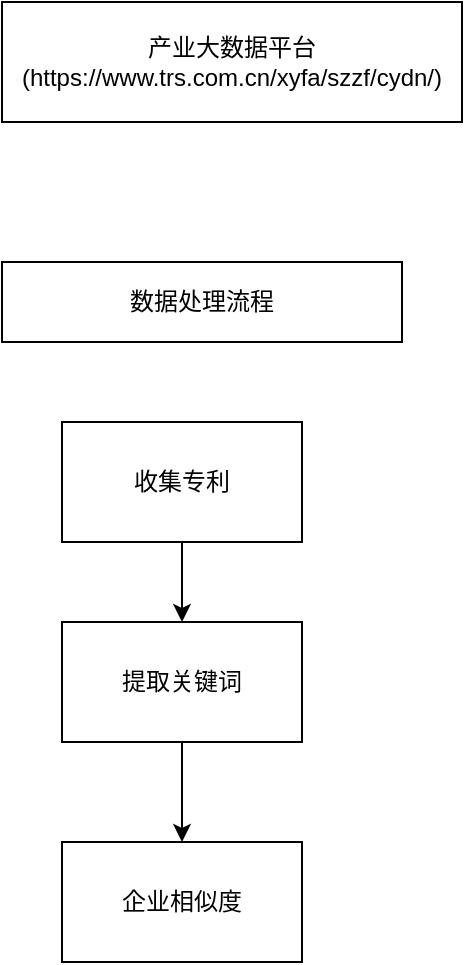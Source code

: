 <mxfile version="27.0.9">
  <diagram name="第 1 页" id="GHzaLnk0Py_9Dc-hwwJO">
    <mxGraphModel dx="946" dy="609" grid="1" gridSize="10" guides="1" tooltips="1" connect="1" arrows="1" fold="1" page="1" pageScale="1" pageWidth="827" pageHeight="1169" math="0" shadow="0">
      <root>
        <mxCell id="0" />
        <mxCell id="1" parent="0" />
        <mxCell id="g2JZpCZXmqbcSDM-ghkZ-1" value="产业大数据平台&lt;br&gt;(https://www.trs.com.cn/xyfa/szzf/cydn/)" style="rounded=0;whiteSpace=wrap;html=1;" vertex="1" parent="1">
          <mxGeometry y="40" width="230" height="60" as="geometry" />
        </mxCell>
        <mxCell id="g2JZpCZXmqbcSDM-ghkZ-2" value="数据处理流程" style="rounded=0;whiteSpace=wrap;html=1;" vertex="1" parent="1">
          <mxGeometry y="170" width="200" height="40" as="geometry" />
        </mxCell>
        <mxCell id="g2JZpCZXmqbcSDM-ghkZ-6" style="edgeStyle=orthogonalEdgeStyle;rounded=0;orthogonalLoop=1;jettySize=auto;html=1;entryX=0.5;entryY=0;entryDx=0;entryDy=0;" edge="1" parent="1" source="g2JZpCZXmqbcSDM-ghkZ-3" target="g2JZpCZXmqbcSDM-ghkZ-4">
          <mxGeometry relative="1" as="geometry" />
        </mxCell>
        <mxCell id="g2JZpCZXmqbcSDM-ghkZ-3" value="收集专利" style="rounded=0;whiteSpace=wrap;html=1;" vertex="1" parent="1">
          <mxGeometry x="30" y="250" width="120" height="60" as="geometry" />
        </mxCell>
        <mxCell id="g2JZpCZXmqbcSDM-ghkZ-7" style="edgeStyle=orthogonalEdgeStyle;rounded=0;orthogonalLoop=1;jettySize=auto;html=1;entryX=0.5;entryY=0;entryDx=0;entryDy=0;" edge="1" parent="1" source="g2JZpCZXmqbcSDM-ghkZ-4" target="g2JZpCZXmqbcSDM-ghkZ-5">
          <mxGeometry relative="1" as="geometry" />
        </mxCell>
        <mxCell id="g2JZpCZXmqbcSDM-ghkZ-4" value="提取关键词" style="rounded=0;whiteSpace=wrap;html=1;" vertex="1" parent="1">
          <mxGeometry x="30" y="350" width="120" height="60" as="geometry" />
        </mxCell>
        <mxCell id="g2JZpCZXmqbcSDM-ghkZ-5" value="企业相似度" style="rounded=0;whiteSpace=wrap;html=1;" vertex="1" parent="1">
          <mxGeometry x="30" y="460" width="120" height="60" as="geometry" />
        </mxCell>
      </root>
    </mxGraphModel>
  </diagram>
</mxfile>

